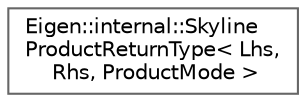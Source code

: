 digraph "类继承关系图"
{
 // LATEX_PDF_SIZE
  bgcolor="transparent";
  edge [fontname=Helvetica,fontsize=10,labelfontname=Helvetica,labelfontsize=10];
  node [fontname=Helvetica,fontsize=10,shape=box,height=0.2,width=0.4];
  rankdir="LR";
  Node0 [id="Node000000",label="Eigen::internal::Skyline\lProductReturnType\< Lhs,\l Rhs, ProductMode \>",height=0.2,width=0.4,color="grey40", fillcolor="white", style="filled",URL="$struct_eigen_1_1internal_1_1_skyline_product_return_type.html",tooltip=" "];
}
